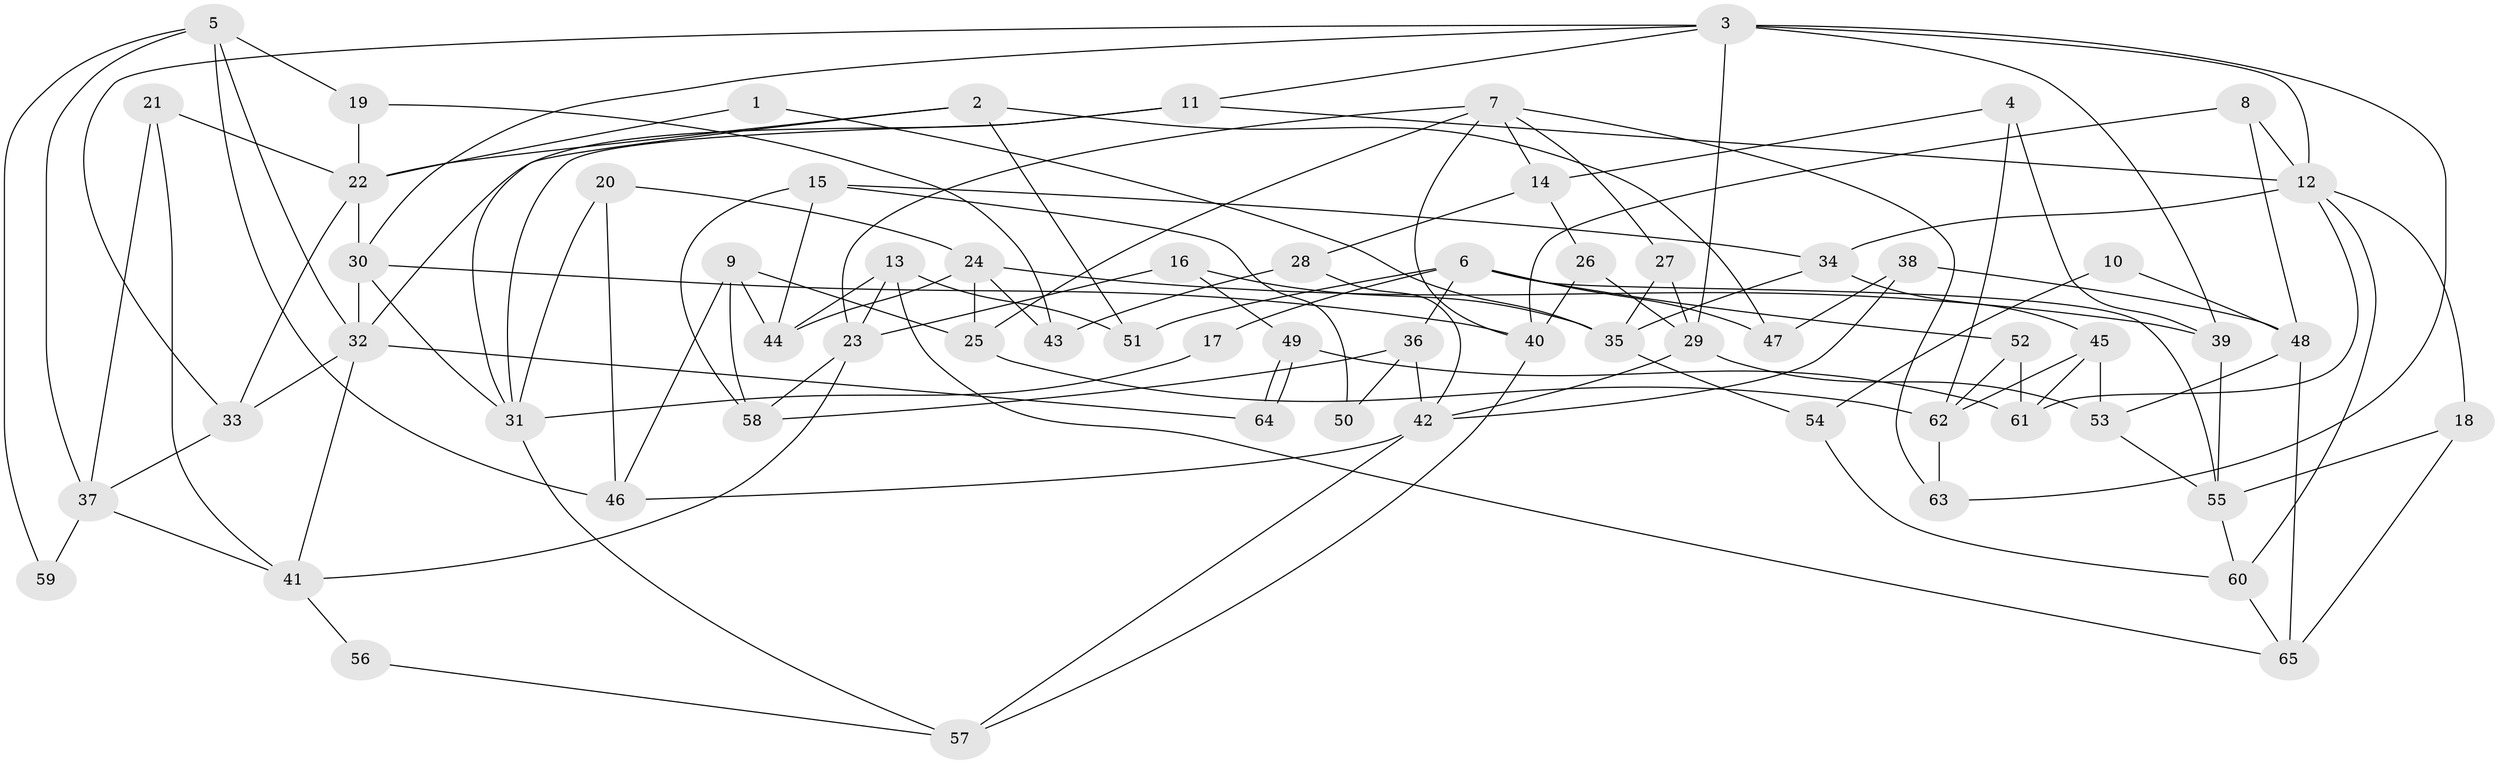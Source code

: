 // coarse degree distribution, {9: 0.06060606060606061, 8: 0.09090909090909091, 7: 0.09090909090909091, 3: 0.24242424242424243, 4: 0.12121212121212122, 2: 0.18181818181818182, 6: 0.06060606060606061, 5: 0.15151515151515152}
// Generated by graph-tools (version 1.1) at 2025/50/03/04/25 22:50:57]
// undirected, 65 vertices, 130 edges
graph export_dot {
  node [color=gray90,style=filled];
  1;
  2;
  3;
  4;
  5;
  6;
  7;
  8;
  9;
  10;
  11;
  12;
  13;
  14;
  15;
  16;
  17;
  18;
  19;
  20;
  21;
  22;
  23;
  24;
  25;
  26;
  27;
  28;
  29;
  30;
  31;
  32;
  33;
  34;
  35;
  36;
  37;
  38;
  39;
  40;
  41;
  42;
  43;
  44;
  45;
  46;
  47;
  48;
  49;
  50;
  51;
  52;
  53;
  54;
  55;
  56;
  57;
  58;
  59;
  60;
  61;
  62;
  63;
  64;
  65;
  1 -- 35;
  1 -- 22;
  2 -- 47;
  2 -- 22;
  2 -- 31;
  2 -- 51;
  3 -- 29;
  3 -- 33;
  3 -- 11;
  3 -- 12;
  3 -- 30;
  3 -- 39;
  3 -- 63;
  4 -- 62;
  4 -- 14;
  4 -- 39;
  5 -- 46;
  5 -- 32;
  5 -- 19;
  5 -- 37;
  5 -- 59;
  6 -- 36;
  6 -- 55;
  6 -- 17;
  6 -- 47;
  6 -- 51;
  6 -- 52;
  7 -- 23;
  7 -- 63;
  7 -- 14;
  7 -- 25;
  7 -- 27;
  7 -- 40;
  8 -- 40;
  8 -- 12;
  8 -- 48;
  9 -- 46;
  9 -- 25;
  9 -- 44;
  9 -- 58;
  10 -- 48;
  10 -- 54;
  11 -- 32;
  11 -- 12;
  11 -- 31;
  12 -- 18;
  12 -- 34;
  12 -- 60;
  12 -- 61;
  13 -- 51;
  13 -- 65;
  13 -- 23;
  13 -- 44;
  14 -- 28;
  14 -- 26;
  15 -- 34;
  15 -- 44;
  15 -- 50;
  15 -- 58;
  16 -- 23;
  16 -- 49;
  16 -- 35;
  17 -- 31;
  18 -- 65;
  18 -- 55;
  19 -- 22;
  19 -- 43;
  20 -- 24;
  20 -- 31;
  20 -- 46;
  21 -- 22;
  21 -- 41;
  21 -- 37;
  22 -- 30;
  22 -- 33;
  23 -- 58;
  23 -- 41;
  24 -- 44;
  24 -- 39;
  24 -- 25;
  24 -- 43;
  25 -- 62;
  26 -- 40;
  26 -- 29;
  27 -- 29;
  27 -- 35;
  28 -- 42;
  28 -- 43;
  29 -- 53;
  29 -- 42;
  30 -- 31;
  30 -- 32;
  30 -- 40;
  31 -- 57;
  32 -- 41;
  32 -- 33;
  32 -- 64;
  33 -- 37;
  34 -- 35;
  34 -- 45;
  35 -- 54;
  36 -- 58;
  36 -- 42;
  36 -- 50;
  37 -- 41;
  37 -- 59;
  38 -- 48;
  38 -- 42;
  38 -- 47;
  39 -- 55;
  40 -- 57;
  41 -- 56;
  42 -- 57;
  42 -- 46;
  45 -- 61;
  45 -- 53;
  45 -- 62;
  48 -- 53;
  48 -- 65;
  49 -- 64;
  49 -- 64;
  49 -- 61;
  52 -- 62;
  52 -- 61;
  53 -- 55;
  54 -- 60;
  55 -- 60;
  56 -- 57;
  60 -- 65;
  62 -- 63;
}
